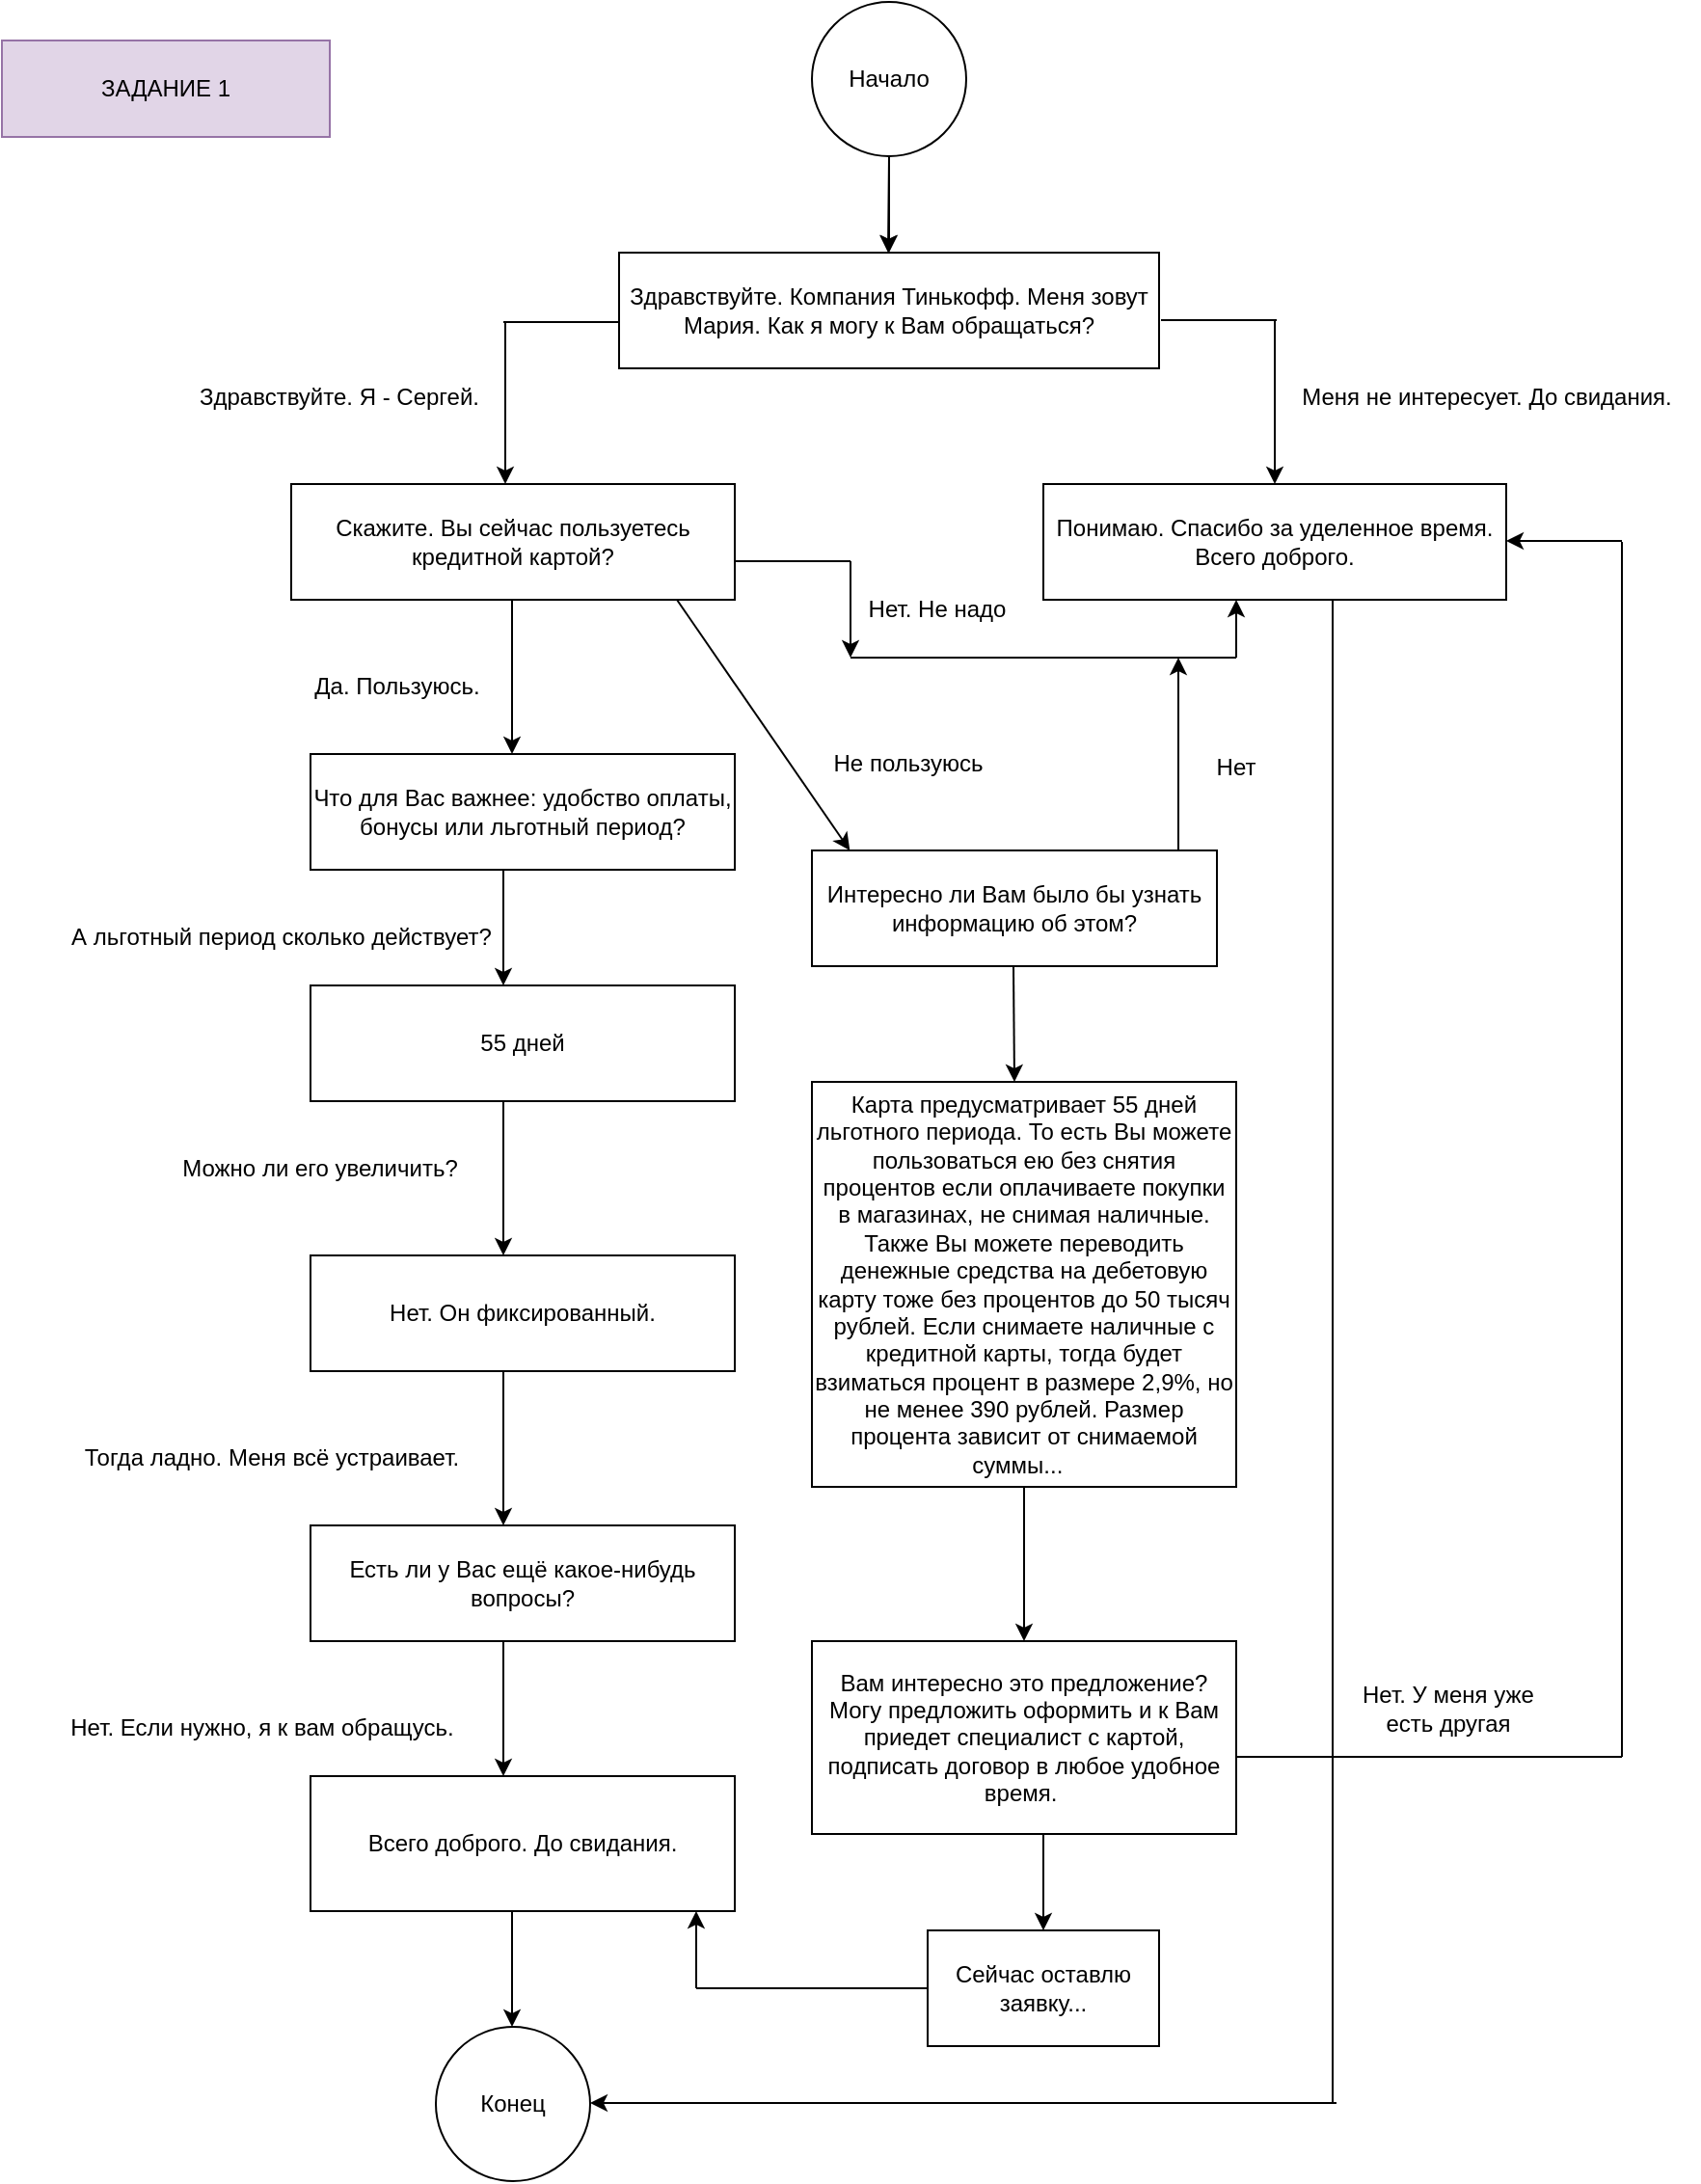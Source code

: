 <mxfile version="27.1.4">
  <diagram name="Страница — 1" id="fb6KSBWtoacGVFj3-9E-">
    <mxGraphModel dx="1885" dy="616" grid="1" gridSize="10" guides="1" tooltips="1" connect="1" arrows="1" fold="1" page="1" pageScale="1" pageWidth="827" pageHeight="1169" math="0" shadow="0">
      <root>
        <mxCell id="0" />
        <mxCell id="1" parent="0" />
        <mxCell id="Wy7UdA5kOT8vDQ_I42Wn-6" value="" style="edgeStyle=orthogonalEdgeStyle;rounded=0;orthogonalLoop=1;jettySize=auto;html=1;" edge="1" parent="1" source="Wy7UdA5kOT8vDQ_I42Wn-1" target="Wy7UdA5kOT8vDQ_I42Wn-3">
          <mxGeometry relative="1" as="geometry" />
        </mxCell>
        <mxCell id="Wy7UdA5kOT8vDQ_I42Wn-1" value="Начало" style="ellipse;whiteSpace=wrap;html=1;aspect=fixed;" vertex="1" parent="1">
          <mxGeometry x="340" y="10" width="80" height="80" as="geometry" />
        </mxCell>
        <mxCell id="Wy7UdA5kOT8vDQ_I42Wn-3" value="Здравствуйте. Компания Тинькофф. Меня зовут Мария. Как я могу к Вам обращаться?" style="rounded=0;whiteSpace=wrap;html=1;" vertex="1" parent="1">
          <mxGeometry x="240" y="140" width="280" height="60" as="geometry" />
        </mxCell>
        <mxCell id="Wy7UdA5kOT8vDQ_I42Wn-5" value="" style="endArrow=classic;html=1;rounded=0;" edge="1" parent="1">
          <mxGeometry width="50" height="50" relative="1" as="geometry">
            <mxPoint x="380" y="100" as="sourcePoint" />
            <mxPoint x="379.5" y="140" as="targetPoint" />
            <Array as="points">
              <mxPoint x="380" y="100" />
              <mxPoint x="380" y="90" />
            </Array>
          </mxGeometry>
        </mxCell>
        <mxCell id="Wy7UdA5kOT8vDQ_I42Wn-7" value="" style="endArrow=classic;html=1;rounded=0;" edge="1" parent="1">
          <mxGeometry width="50" height="50" relative="1" as="geometry">
            <mxPoint x="181" y="206" as="sourcePoint" />
            <mxPoint x="181" y="260" as="targetPoint" />
            <Array as="points">
              <mxPoint x="181" y="176" />
              <mxPoint x="181" y="206" />
            </Array>
          </mxGeometry>
        </mxCell>
        <mxCell id="Wy7UdA5kOT8vDQ_I42Wn-8" value="Здравствуйте. Я - Сергей." style="text;html=1;align=center;verticalAlign=middle;whiteSpace=wrap;rounded=0;" vertex="1" parent="1">
          <mxGeometry x="20" y="200" width="150" height="30" as="geometry" />
        </mxCell>
        <mxCell id="Wy7UdA5kOT8vDQ_I42Wn-10" value="" style="endArrow=none;html=1;rounded=0;" edge="1" parent="1">
          <mxGeometry width="50" height="50" relative="1" as="geometry">
            <mxPoint x="180" y="176" as="sourcePoint" />
            <mxPoint x="240" y="176" as="targetPoint" />
            <Array as="points">
              <mxPoint x="200" y="176" />
            </Array>
          </mxGeometry>
        </mxCell>
        <mxCell id="Wy7UdA5kOT8vDQ_I42Wn-11" value="" style="endArrow=none;html=1;rounded=0;" edge="1" parent="1">
          <mxGeometry width="50" height="50" relative="1" as="geometry">
            <mxPoint x="521" y="175" as="sourcePoint" />
            <mxPoint x="581" y="175" as="targetPoint" />
            <Array as="points">
              <mxPoint x="541" y="175" />
            </Array>
          </mxGeometry>
        </mxCell>
        <mxCell id="Wy7UdA5kOT8vDQ_I42Wn-12" value="" style="endArrow=classic;html=1;rounded=0;" edge="1" parent="1">
          <mxGeometry width="50" height="50" relative="1" as="geometry">
            <mxPoint x="580" y="175" as="sourcePoint" />
            <mxPoint x="580" y="260" as="targetPoint" />
          </mxGeometry>
        </mxCell>
        <mxCell id="Wy7UdA5kOT8vDQ_I42Wn-14" value="Меня не интересует. До свидания." style="text;html=1;align=center;verticalAlign=middle;whiteSpace=wrap;rounded=0;" vertex="1" parent="1">
          <mxGeometry x="580" y="200" width="220" height="30" as="geometry" />
        </mxCell>
        <mxCell id="Wy7UdA5kOT8vDQ_I42Wn-16" value="Скажите. Вы сейчас пользуетесь кредитной картой?" style="rounded=0;whiteSpace=wrap;html=1;" vertex="1" parent="1">
          <mxGeometry x="70" y="260" width="230" height="60" as="geometry" />
        </mxCell>
        <mxCell id="Wy7UdA5kOT8vDQ_I42Wn-19" value="Понимаю. Спасибо за уделенное время. Всего доброго." style="rounded=0;whiteSpace=wrap;html=1;" vertex="1" parent="1">
          <mxGeometry x="460" y="260" width="240" height="60" as="geometry" />
        </mxCell>
        <mxCell id="Wy7UdA5kOT8vDQ_I42Wn-21" value="" style="endArrow=none;html=1;rounded=0;" edge="1" parent="1">
          <mxGeometry width="50" height="50" relative="1" as="geometry">
            <mxPoint x="300" y="300" as="sourcePoint" />
            <mxPoint x="360" y="300" as="targetPoint" />
            <Array as="points">
              <mxPoint x="320" y="300" />
            </Array>
          </mxGeometry>
        </mxCell>
        <mxCell id="Wy7UdA5kOT8vDQ_I42Wn-22" value="" style="endArrow=classic;html=1;rounded=0;" edge="1" parent="1">
          <mxGeometry width="50" height="50" relative="1" as="geometry">
            <mxPoint x="360" y="300" as="sourcePoint" />
            <mxPoint x="360" y="350" as="targetPoint" />
            <Array as="points">
              <mxPoint x="360" y="320" />
            </Array>
          </mxGeometry>
        </mxCell>
        <mxCell id="Wy7UdA5kOT8vDQ_I42Wn-23" value="Нет. Не надо" style="text;html=1;align=center;verticalAlign=middle;whiteSpace=wrap;rounded=0;" vertex="1" parent="1">
          <mxGeometry x="360" y="300" width="90" height="50" as="geometry" />
        </mxCell>
        <mxCell id="Wy7UdA5kOT8vDQ_I42Wn-24" value="" style="endArrow=none;html=1;rounded=0;" edge="1" parent="1">
          <mxGeometry width="50" height="50" relative="1" as="geometry">
            <mxPoint x="360" y="350" as="sourcePoint" />
            <mxPoint x="560" y="350" as="targetPoint" />
            <Array as="points">
              <mxPoint x="370" y="350" />
            </Array>
          </mxGeometry>
        </mxCell>
        <mxCell id="Wy7UdA5kOT8vDQ_I42Wn-26" value="" style="endArrow=classic;html=1;rounded=0;" edge="1" parent="1">
          <mxGeometry width="50" height="50" relative="1" as="geometry">
            <mxPoint x="560" y="350" as="sourcePoint" />
            <mxPoint x="560" y="320" as="targetPoint" />
            <Array as="points">
              <mxPoint x="560" y="340" />
            </Array>
          </mxGeometry>
        </mxCell>
        <mxCell id="Wy7UdA5kOT8vDQ_I42Wn-27" value="" style="endArrow=classic;html=1;rounded=0;" edge="1" parent="1">
          <mxGeometry width="50" height="50" relative="1" as="geometry">
            <mxPoint x="184.5" y="320" as="sourcePoint" />
            <mxPoint x="184.5" y="400" as="targetPoint" />
            <Array as="points">
              <mxPoint x="184.5" y="330" />
            </Array>
          </mxGeometry>
        </mxCell>
        <mxCell id="Wy7UdA5kOT8vDQ_I42Wn-28" value="Да. Пользуюсь." style="text;html=1;align=center;verticalAlign=middle;whiteSpace=wrap;rounded=0;" vertex="1" parent="1">
          <mxGeometry x="80" y="350" width="90" height="30" as="geometry" />
        </mxCell>
        <mxCell id="Wy7UdA5kOT8vDQ_I42Wn-31" value="Что для Вас важнее: удобство оплаты, бонусы или льготный период?" style="rounded=0;whiteSpace=wrap;html=1;" vertex="1" parent="1">
          <mxGeometry x="80" y="400" width="220" height="60" as="geometry" />
        </mxCell>
        <mxCell id="Wy7UdA5kOT8vDQ_I42Wn-32" value="" style="endArrow=classic;html=1;rounded=0;" edge="1" parent="1">
          <mxGeometry width="50" height="50" relative="1" as="geometry">
            <mxPoint x="180" y="460" as="sourcePoint" />
            <mxPoint x="180" y="520" as="targetPoint" />
          </mxGeometry>
        </mxCell>
        <mxCell id="Wy7UdA5kOT8vDQ_I42Wn-33" value="А льготный период сколько действует?" style="text;html=1;align=center;verticalAlign=middle;whiteSpace=wrap;rounded=0;" vertex="1" parent="1">
          <mxGeometry x="-60" y="480" width="250" height="30" as="geometry" />
        </mxCell>
        <mxCell id="Wy7UdA5kOT8vDQ_I42Wn-34" value="55 дней" style="rounded=0;whiteSpace=wrap;html=1;" vertex="1" parent="1">
          <mxGeometry x="80" y="520" width="220" height="60" as="geometry" />
        </mxCell>
        <mxCell id="Wy7UdA5kOT8vDQ_I42Wn-35" value="" style="endArrow=classic;html=1;rounded=0;" edge="1" parent="1">
          <mxGeometry width="50" height="50" relative="1" as="geometry">
            <mxPoint x="180" y="580" as="sourcePoint" />
            <mxPoint x="180" y="660" as="targetPoint" />
          </mxGeometry>
        </mxCell>
        <mxCell id="Wy7UdA5kOT8vDQ_I42Wn-36" value="Можно ли его увеличить?" style="text;html=1;align=center;verticalAlign=middle;whiteSpace=wrap;rounded=0;" vertex="1" parent="1">
          <mxGeometry x="-10" y="600" width="190" height="30" as="geometry" />
        </mxCell>
        <mxCell id="Wy7UdA5kOT8vDQ_I42Wn-38" value="Нет. Он фиксированный." style="rounded=0;whiteSpace=wrap;html=1;" vertex="1" parent="1">
          <mxGeometry x="80" y="660" width="220" height="60" as="geometry" />
        </mxCell>
        <mxCell id="Wy7UdA5kOT8vDQ_I42Wn-39" value="" style="endArrow=classic;html=1;rounded=0;" edge="1" parent="1">
          <mxGeometry width="50" height="50" relative="1" as="geometry">
            <mxPoint x="180" y="720" as="sourcePoint" />
            <mxPoint x="180" y="800" as="targetPoint" />
          </mxGeometry>
        </mxCell>
        <mxCell id="Wy7UdA5kOT8vDQ_I42Wn-41" value="Тогда ладно. Меня всё устраивает." style="text;html=1;align=center;verticalAlign=middle;whiteSpace=wrap;rounded=0;" vertex="1" parent="1">
          <mxGeometry x="-40" y="750" width="200" height="30" as="geometry" />
        </mxCell>
        <mxCell id="Wy7UdA5kOT8vDQ_I42Wn-42" value="ЗАДАНИЕ 1" style="text;html=1;align=center;verticalAlign=middle;whiteSpace=wrap;rounded=0;fillColor=#e1d5e7;strokeColor=#9673a6;" vertex="1" parent="1">
          <mxGeometry x="-80" y="30" width="170" height="50" as="geometry" />
        </mxCell>
        <mxCell id="Wy7UdA5kOT8vDQ_I42Wn-43" value="Есть ли у Вас ещё какое-нибудь вопросы?" style="rounded=0;whiteSpace=wrap;html=1;" vertex="1" parent="1">
          <mxGeometry x="80" y="800" width="220" height="60" as="geometry" />
        </mxCell>
        <mxCell id="Wy7UdA5kOT8vDQ_I42Wn-46" value="" style="endArrow=classic;html=1;rounded=0;" edge="1" parent="1">
          <mxGeometry width="50" height="50" relative="1" as="geometry">
            <mxPoint x="180" y="860" as="sourcePoint" />
            <mxPoint x="180" y="930" as="targetPoint" />
          </mxGeometry>
        </mxCell>
        <mxCell id="Wy7UdA5kOT8vDQ_I42Wn-48" value="Нет. Если нужно, я к вам обращусь." style="text;html=1;align=center;verticalAlign=middle;whiteSpace=wrap;rounded=0;" vertex="1" parent="1">
          <mxGeometry x="-50" y="890" width="210" height="30" as="geometry" />
        </mxCell>
        <mxCell id="Wy7UdA5kOT8vDQ_I42Wn-51" value="Всего доброго. До свидания." style="rounded=0;whiteSpace=wrap;html=1;" vertex="1" parent="1">
          <mxGeometry x="80" y="930" width="220" height="70" as="geometry" />
        </mxCell>
        <mxCell id="Wy7UdA5kOT8vDQ_I42Wn-52" value="" style="endArrow=classic;html=1;rounded=0;" edge="1" parent="1">
          <mxGeometry width="50" height="50" relative="1" as="geometry">
            <mxPoint x="184.5" y="1000" as="sourcePoint" />
            <mxPoint x="184.5" y="1060" as="targetPoint" />
          </mxGeometry>
        </mxCell>
        <mxCell id="Wy7UdA5kOT8vDQ_I42Wn-53" value="Конец" style="ellipse;whiteSpace=wrap;html=1;aspect=fixed;" vertex="1" parent="1">
          <mxGeometry x="145" y="1060" width="80" height="80" as="geometry" />
        </mxCell>
        <mxCell id="Wy7UdA5kOT8vDQ_I42Wn-54" value="" style="endArrow=none;html=1;rounded=0;" edge="1" parent="1">
          <mxGeometry width="50" height="50" relative="1" as="geometry">
            <mxPoint x="610" y="1100" as="sourcePoint" />
            <mxPoint x="610" y="320" as="targetPoint" />
          </mxGeometry>
        </mxCell>
        <mxCell id="Wy7UdA5kOT8vDQ_I42Wn-55" value="" style="endArrow=classic;html=1;rounded=0;entryX=0.975;entryY=0.625;entryDx=0;entryDy=0;entryPerimeter=0;" edge="1" parent="1">
          <mxGeometry width="50" height="50" relative="1" as="geometry">
            <mxPoint x="612" y="1099.5" as="sourcePoint" />
            <mxPoint x="225" y="1099.5" as="targetPoint" />
            <Array as="points">
              <mxPoint x="362" y="1099.5" />
            </Array>
          </mxGeometry>
        </mxCell>
        <mxCell id="Wy7UdA5kOT8vDQ_I42Wn-56" value="" style="endArrow=classic;html=1;rounded=0;" edge="1" parent="1">
          <mxGeometry width="50" height="50" relative="1" as="geometry">
            <mxPoint x="270" y="320" as="sourcePoint" />
            <mxPoint x="359.655" y="450" as="targetPoint" />
          </mxGeometry>
        </mxCell>
        <mxCell id="Wy7UdA5kOT8vDQ_I42Wn-58" value="Не пользуюсь" style="text;html=1;align=center;verticalAlign=middle;whiteSpace=wrap;rounded=0;" vertex="1" parent="1">
          <mxGeometry x="330" y="390" width="120" height="30" as="geometry" />
        </mxCell>
        <mxCell id="Wy7UdA5kOT8vDQ_I42Wn-59" value="Интересно ли Вам было бы узнать информацию об этом?" style="rounded=0;whiteSpace=wrap;html=1;" vertex="1" parent="1">
          <mxGeometry x="340" y="450" width="210" height="60" as="geometry" />
        </mxCell>
        <mxCell id="Wy7UdA5kOT8vDQ_I42Wn-60" value="" style="endArrow=classic;html=1;rounded=0;" edge="1" parent="1">
          <mxGeometry width="50" height="50" relative="1" as="geometry">
            <mxPoint x="444.5" y="510" as="sourcePoint" />
            <mxPoint x="445" y="570" as="targetPoint" />
          </mxGeometry>
        </mxCell>
        <mxCell id="Wy7UdA5kOT8vDQ_I42Wn-61" value="" style="endArrow=classic;html=1;rounded=0;" edge="1" parent="1">
          <mxGeometry width="50" height="50" relative="1" as="geometry">
            <mxPoint x="530" y="450" as="sourcePoint" />
            <mxPoint x="530" y="350" as="targetPoint" />
          </mxGeometry>
        </mxCell>
        <mxCell id="Wy7UdA5kOT8vDQ_I42Wn-62" value="Нет" style="text;html=1;align=center;verticalAlign=middle;whiteSpace=wrap;rounded=0;" vertex="1" parent="1">
          <mxGeometry x="530" y="392" width="60" height="30" as="geometry" />
        </mxCell>
        <mxCell id="Wy7UdA5kOT8vDQ_I42Wn-63" value="Карта предусматривает 55 дней льготного периода. То есть Вы можете пользоваться ею без снятия процентов если оплачиваете покупки в магазинах, не снимая наличные. Также Вы можете переводить денежные средства на дебетовую карту тоже без процентов до 50 тысяч рублей. Если снимаете наличные с кредитной карты, тогда будет взиматься процент в размере 2,9%, но не менее 390 рублей. Размер процента зависит от снимаемой суммы...&amp;nbsp;&amp;nbsp;" style="rounded=0;whiteSpace=wrap;html=1;" vertex="1" parent="1">
          <mxGeometry x="340" y="570" width="220" height="210" as="geometry" />
        </mxCell>
        <mxCell id="Wy7UdA5kOT8vDQ_I42Wn-65" value="" style="endArrow=classic;html=1;rounded=0;" edge="1" parent="1">
          <mxGeometry width="50" height="50" relative="1" as="geometry">
            <mxPoint x="450" y="780" as="sourcePoint" />
            <mxPoint x="450" y="860" as="targetPoint" />
          </mxGeometry>
        </mxCell>
        <mxCell id="Wy7UdA5kOT8vDQ_I42Wn-66" value="Вам интересно это предложение? Могу предложить оформить и к Вам приедет специалист с картой, подписать договор в любое удобное время.&amp;nbsp;" style="rounded=0;whiteSpace=wrap;html=1;" vertex="1" parent="1">
          <mxGeometry x="340" y="860" width="220" height="100" as="geometry" />
        </mxCell>
        <mxCell id="Wy7UdA5kOT8vDQ_I42Wn-69" value="" style="endArrow=none;html=1;rounded=0;" edge="1" parent="1">
          <mxGeometry width="50" height="50" relative="1" as="geometry">
            <mxPoint x="560" y="920" as="sourcePoint" />
            <mxPoint x="760" y="920" as="targetPoint" />
          </mxGeometry>
        </mxCell>
        <mxCell id="Wy7UdA5kOT8vDQ_I42Wn-70" value="Нет. У меня уже есть другая" style="text;html=1;align=center;verticalAlign=middle;whiteSpace=wrap;rounded=0;" vertex="1" parent="1">
          <mxGeometry x="620" y="880" width="100" height="30" as="geometry" />
        </mxCell>
        <mxCell id="Wy7UdA5kOT8vDQ_I42Wn-71" value="" style="endArrow=none;html=1;rounded=0;" edge="1" parent="1">
          <mxGeometry width="50" height="50" relative="1" as="geometry">
            <mxPoint x="760" y="920" as="sourcePoint" />
            <mxPoint x="760" y="290" as="targetPoint" />
          </mxGeometry>
        </mxCell>
        <mxCell id="Wy7UdA5kOT8vDQ_I42Wn-72" value="" style="endArrow=classic;html=1;rounded=0;" edge="1" parent="1">
          <mxGeometry width="50" height="50" relative="1" as="geometry">
            <mxPoint x="760" y="289.5" as="sourcePoint" />
            <mxPoint x="700" y="289.5" as="targetPoint" />
          </mxGeometry>
        </mxCell>
        <mxCell id="Wy7UdA5kOT8vDQ_I42Wn-73" value="" style="endArrow=classic;html=1;rounded=0;" edge="1" parent="1" target="Wy7UdA5kOT8vDQ_I42Wn-74">
          <mxGeometry width="50" height="50" relative="1" as="geometry">
            <mxPoint x="460" y="960" as="sourcePoint" />
            <mxPoint x="460" y="1010" as="targetPoint" />
          </mxGeometry>
        </mxCell>
        <mxCell id="Wy7UdA5kOT8vDQ_I42Wn-74" value="Сейчас оставлю заявку..." style="rounded=0;whiteSpace=wrap;html=1;" vertex="1" parent="1">
          <mxGeometry x="400" y="1010" width="120" height="60" as="geometry" />
        </mxCell>
        <mxCell id="Wy7UdA5kOT8vDQ_I42Wn-75" value="" style="endArrow=none;html=1;rounded=0;" edge="1" parent="1">
          <mxGeometry width="50" height="50" relative="1" as="geometry">
            <mxPoint x="280" y="1040" as="sourcePoint" />
            <mxPoint x="400" y="1040" as="targetPoint" />
          </mxGeometry>
        </mxCell>
        <mxCell id="Wy7UdA5kOT8vDQ_I42Wn-76" value="" style="endArrow=classic;html=1;rounded=0;entryX=0.909;entryY=1;entryDx=0;entryDy=0;entryPerimeter=0;" edge="1" parent="1" target="Wy7UdA5kOT8vDQ_I42Wn-51">
          <mxGeometry width="50" height="50" relative="1" as="geometry">
            <mxPoint x="280" y="1040" as="sourcePoint" />
            <mxPoint x="330" y="990" as="targetPoint" />
          </mxGeometry>
        </mxCell>
      </root>
    </mxGraphModel>
  </diagram>
</mxfile>

